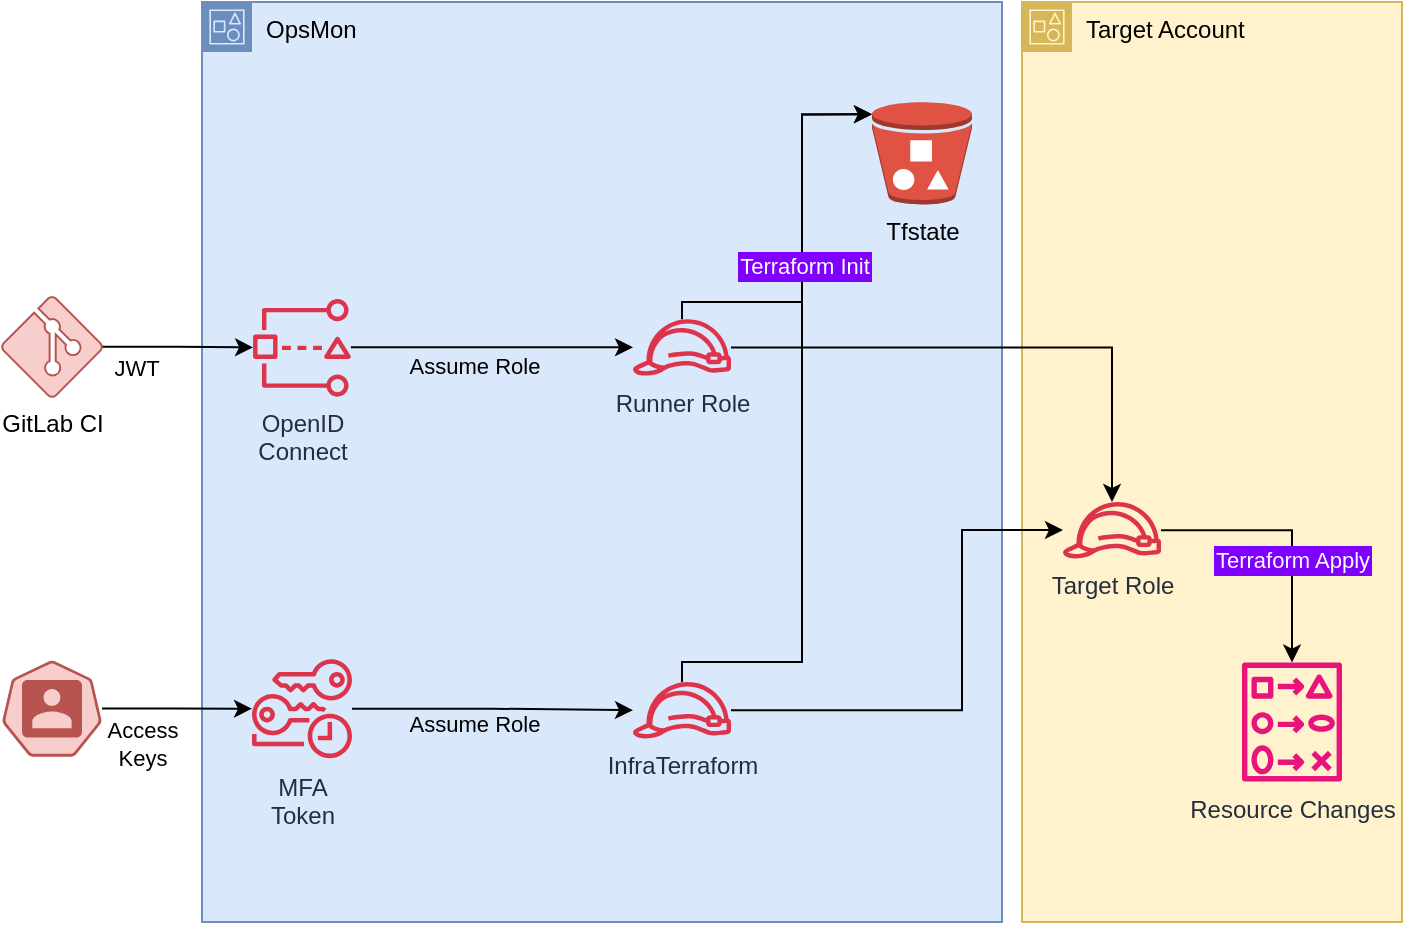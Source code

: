 <mxfile version="21.7.5" type="device" pages="3">
  <diagram name="all" id="IkguYgr2icnWj7yTudxD">
    <mxGraphModel dx="1434" dy="854" grid="1" gridSize="10" guides="1" tooltips="1" connect="1" arrows="1" fold="1" page="1" pageScale="1" pageWidth="850" pageHeight="1100" math="0" shadow="0">
      <root>
        <mxCell id="0" />
        <mxCell id="1" parent="0" />
        <mxCell id="JAhL-_oYKMXNqXcBaCj1-3" value="OpsMon" style="points=[[0,0],[0.25,0],[0.5,0],[0.75,0],[1,0],[1,0.25],[1,0.5],[1,0.75],[1,1],[0.75,1],[0.5,1],[0.25,1],[0,1],[0,0.75],[0,0.5],[0,0.25]];outlineConnect=0;html=1;whiteSpace=wrap;fontSize=12;fontStyle=0;container=1;pointerEvents=0;collapsible=0;recursiveResize=0;shape=mxgraph.aws4.group;grIcon=mxgraph.aws4.group_account;strokeColor=#6c8ebf;fillColor=#dae8fc;verticalAlign=top;align=left;spacingLeft=30;dashed=0;labelBackgroundColor=none;" parent="1" vertex="1">
          <mxGeometry x="110" y="30" width="400" height="460" as="geometry" />
        </mxCell>
        <mxCell id="JAhL-_oYKMXNqXcBaCj1-4" value="OpenID &lt;br&gt;Connect" style="sketch=0;outlineConnect=0;fontColor=#232F3E;gradientColor=none;fillColor=#DD344C;strokeColor=none;dashed=0;verticalLabelPosition=bottom;verticalAlign=top;align=center;html=1;fontSize=12;fontStyle=0;aspect=fixed;pointerEvents=1;shape=mxgraph.aws4.access_analyzer;labelBackgroundColor=none;" parent="JAhL-_oYKMXNqXcBaCj1-3" vertex="1">
          <mxGeometry x="25" y="148" width="50" height="49.36" as="geometry" />
        </mxCell>
        <mxCell id="JAhL-_oYKMXNqXcBaCj1-19" value="Runner Role" style="sketch=0;outlineConnect=0;fontColor=#232F3E;gradientColor=none;fillColor=#DD344C;strokeColor=none;dashed=0;verticalLabelPosition=bottom;verticalAlign=top;align=center;html=1;fontSize=12;fontStyle=0;aspect=fixed;pointerEvents=1;shape=mxgraph.aws4.role;labelBackgroundColor=none;" parent="JAhL-_oYKMXNqXcBaCj1-3" vertex="1">
          <mxGeometry x="215" y="158.58" width="50" height="28.21" as="geometry" />
        </mxCell>
        <mxCell id="THyelt29D7TjfC56ru4M-6" value="InfraTerraform" style="sketch=0;outlineConnect=0;fontColor=#232F3E;gradientColor=none;fillColor=#DD344C;strokeColor=none;dashed=0;verticalLabelPosition=bottom;verticalAlign=top;align=center;html=1;fontSize=12;fontStyle=0;aspect=fixed;pointerEvents=1;shape=mxgraph.aws4.role;labelBackgroundColor=none;" parent="JAhL-_oYKMXNqXcBaCj1-3" vertex="1">
          <mxGeometry x="215" y="340" width="50" height="28.21" as="geometry" />
        </mxCell>
        <mxCell id="THyelt29D7TjfC56ru4M-4" value="MFA&lt;br&gt;Token" style="sketch=0;outlineConnect=0;fontColor=#232F3E;gradientColor=none;fillColor=#DD344C;strokeColor=none;dashed=0;verticalLabelPosition=bottom;verticalAlign=top;align=center;html=1;fontSize=12;fontStyle=0;aspect=fixed;pointerEvents=1;shape=mxgraph.aws4.temporary_security_credential;labelBackgroundColor=none;" parent="JAhL-_oYKMXNqXcBaCj1-3" vertex="1">
          <mxGeometry x="25" y="328" width="50" height="50.65" as="geometry" />
        </mxCell>
        <mxCell id="JAhL-_oYKMXNqXcBaCj1-16" value="Tfstate" style="outlineConnect=0;dashed=0;verticalLabelPosition=bottom;verticalAlign=top;align=center;shape=mxgraph.aws3.bucket_with_objects;fillColor=#E05243;gradientColor=none;labelBackgroundColor=none;html=1;labelBorderColor=none;aspect=fixed;" parent="JAhL-_oYKMXNqXcBaCj1-3" vertex="1">
          <mxGeometry x="335" y="50" width="50" height="51.25" as="geometry" />
        </mxCell>
        <mxCell id="JAhL-_oYKMXNqXcBaCj1-20" style="edgeStyle=orthogonalEdgeStyle;rounded=0;orthogonalLoop=1;jettySize=auto;html=1;labelBackgroundColor=none;" parent="JAhL-_oYKMXNqXcBaCj1-3" source="JAhL-_oYKMXNqXcBaCj1-4" target="JAhL-_oYKMXNqXcBaCj1-19" edge="1">
          <mxGeometry relative="1" as="geometry" />
        </mxCell>
        <mxCell id="JAhL-_oYKMXNqXcBaCj1-21" value="Assume Role" style="edgeLabel;html=1;align=center;verticalAlign=middle;resizable=0;points=[];labelBackgroundColor=none;" parent="JAhL-_oYKMXNqXcBaCj1-20" vertex="1" connectable="0">
          <mxGeometry x="0.339" y="4" relative="1" as="geometry">
            <mxPoint x="-33" y="13" as="offset" />
          </mxGeometry>
        </mxCell>
        <mxCell id="THyelt29D7TjfC56ru4M-16" style="edgeStyle=orthogonalEdgeStyle;rounded=0;orthogonalLoop=1;jettySize=auto;html=1;entryX=0;entryY=0.12;entryDx=0;entryDy=0;entryPerimeter=0;labelBackgroundColor=default;" parent="JAhL-_oYKMXNqXcBaCj1-3" source="JAhL-_oYKMXNqXcBaCj1-19" target="JAhL-_oYKMXNqXcBaCj1-16" edge="1">
          <mxGeometry relative="1" as="geometry">
            <Array as="points">
              <mxPoint x="240" y="150" />
              <mxPoint x="300" y="150" />
              <mxPoint x="300" y="56" />
            </Array>
          </mxGeometry>
        </mxCell>
        <mxCell id="THyelt29D7TjfC56ru4M-17" style="edgeStyle=orthogonalEdgeStyle;rounded=0;orthogonalLoop=1;jettySize=auto;html=1;entryX=0;entryY=0.12;entryDx=0;entryDy=0;entryPerimeter=0;labelBackgroundColor=default;" parent="JAhL-_oYKMXNqXcBaCj1-3" source="THyelt29D7TjfC56ru4M-6" target="JAhL-_oYKMXNqXcBaCj1-16" edge="1">
          <mxGeometry relative="1" as="geometry">
            <Array as="points">
              <mxPoint x="240" y="330" />
              <mxPoint x="300" y="330" />
              <mxPoint x="300" y="56" />
            </Array>
          </mxGeometry>
        </mxCell>
        <mxCell id="THyelt29D7TjfC56ru4M-20" value="Terraform Init" style="edgeLabel;html=1;align=center;verticalAlign=middle;resizable=0;points=[];labelBackgroundColor=#7F00FF;labelBorderColor=#7F00FF;fontColor=#FFFFFF;" parent="THyelt29D7TjfC56ru4M-17" vertex="1" connectable="0">
          <mxGeometry x="0.402" y="-1" relative="1" as="geometry">
            <mxPoint y="-3" as="offset" />
          </mxGeometry>
        </mxCell>
        <mxCell id="THyelt29D7TjfC56ru4M-8" style="edgeStyle=orthogonalEdgeStyle;rounded=0;orthogonalLoop=1;jettySize=auto;html=1;labelBackgroundColor=none;" parent="JAhL-_oYKMXNqXcBaCj1-3" source="THyelt29D7TjfC56ru4M-4" target="THyelt29D7TjfC56ru4M-6" edge="1">
          <mxGeometry relative="1" as="geometry" />
        </mxCell>
        <mxCell id="THyelt29D7TjfC56ru4M-14" value="Assume Role" style="edgeLabel;html=1;align=center;verticalAlign=middle;resizable=0;points=[];labelBackgroundColor=none;" parent="THyelt29D7TjfC56ru4M-8" vertex="1" connectable="0">
          <mxGeometry x="-0.257" y="-2" relative="1" as="geometry">
            <mxPoint x="8" y="5" as="offset" />
          </mxGeometry>
        </mxCell>
        <mxCell id="JAhL-_oYKMXNqXcBaCj1-9" value="Target Account" style="points=[[0,0],[0.25,0],[0.5,0],[0.75,0],[1,0],[1,0.25],[1,0.5],[1,0.75],[1,1],[0.75,1],[0.5,1],[0.25,1],[0,1],[0,0.75],[0,0.5],[0,0.25]];outlineConnect=0;html=1;whiteSpace=wrap;fontSize=12;fontStyle=0;container=1;pointerEvents=0;collapsible=0;recursiveResize=0;shape=mxgraph.aws4.group;grIcon=mxgraph.aws4.group_account;strokeColor=#d6b656;fillColor=#fff2cc;verticalAlign=top;align=left;spacingLeft=30;dashed=0;labelBackgroundColor=none;" parent="1" vertex="1">
          <mxGeometry x="520" y="30" width="190" height="460" as="geometry" />
        </mxCell>
        <mxCell id="JAhL-_oYKMXNqXcBaCj1-15" style="edgeStyle=orthogonalEdgeStyle;rounded=0;orthogonalLoop=1;jettySize=auto;html=1;labelBackgroundColor=default;" parent="JAhL-_oYKMXNqXcBaCj1-9" source="JAhL-_oYKMXNqXcBaCj1-10" target="JAhL-_oYKMXNqXcBaCj1-14" edge="1">
          <mxGeometry relative="1" as="geometry" />
        </mxCell>
        <mxCell id="JAhL-_oYKMXNqXcBaCj1-18" value="Terraform Apply" style="edgeLabel;html=1;align=center;verticalAlign=middle;resizable=0;points=[];labelBackgroundColor=#7F00FF;labelBorderColor=#7F00FF;fontColor=#FFFFFF;" parent="JAhL-_oYKMXNqXcBaCj1-15" vertex="1" connectable="0">
          <mxGeometry x="0.156" y="-2" relative="1" as="geometry">
            <mxPoint x="2" y="4" as="offset" />
          </mxGeometry>
        </mxCell>
        <mxCell id="JAhL-_oYKMXNqXcBaCj1-14" value="Resource Changes" style="sketch=0;outlineConnect=0;fontColor=#232F3E;gradientColor=none;fillColor=#E7157B;strokeColor=none;dashed=0;verticalLabelPosition=bottom;verticalAlign=top;align=center;html=1;fontSize=12;fontStyle=0;aspect=fixed;pointerEvents=1;shape=mxgraph.aws4.change_set;labelBackgroundColor=none;" parent="JAhL-_oYKMXNqXcBaCj1-9" vertex="1">
          <mxGeometry x="110" y="330" width="50" height="60" as="geometry" />
        </mxCell>
        <mxCell id="JAhL-_oYKMXNqXcBaCj1-10" value="Target Role" style="sketch=0;outlineConnect=0;fontColor=#232F3E;gradientColor=none;fillColor=#DD344C;strokeColor=none;dashed=0;verticalLabelPosition=bottom;verticalAlign=top;align=center;html=1;fontSize=12;fontStyle=0;aspect=fixed;pointerEvents=1;shape=mxgraph.aws4.role;labelBackgroundColor=none;" parent="JAhL-_oYKMXNqXcBaCj1-9" vertex="1">
          <mxGeometry x="20" y="250" width="50" height="28.21" as="geometry" />
        </mxCell>
        <mxCell id="THyelt29D7TjfC56ru4M-9" style="edgeStyle=orthogonalEdgeStyle;rounded=0;orthogonalLoop=1;jettySize=auto;html=1;labelBackgroundColor=default;strokeColor=default;" parent="1" source="THyelt29D7TjfC56ru4M-6" target="JAhL-_oYKMXNqXcBaCj1-10" edge="1">
          <mxGeometry relative="1" as="geometry">
            <Array as="points">
              <mxPoint x="490" y="384" />
              <mxPoint x="490" y="294" />
            </Array>
          </mxGeometry>
        </mxCell>
        <mxCell id="JAhL-_oYKMXNqXcBaCj1-7" style="edgeStyle=orthogonalEdgeStyle;rounded=0;orthogonalLoop=1;jettySize=auto;html=1;labelBackgroundColor=none;" parent="1" source="JAhL-_oYKMXNqXcBaCj1-2" target="JAhL-_oYKMXNqXcBaCj1-4" edge="1">
          <mxGeometry relative="1" as="geometry">
            <mxPoint x="210" y="247.5" as="targetPoint" />
          </mxGeometry>
        </mxCell>
        <mxCell id="JAhL-_oYKMXNqXcBaCj1-22" value="JWT" style="edgeLabel;align=center;verticalAlign=middle;resizable=0;points=[];labelBorderColor=none;spacingTop=21;spacing=2;spacingLeft=0;html=1;horizontal=1;labelBackgroundColor=none;" parent="JAhL-_oYKMXNqXcBaCj1-7" vertex="1" connectable="0">
          <mxGeometry x="-0.26" relative="1" as="geometry">
            <mxPoint x="-11" as="offset" />
          </mxGeometry>
        </mxCell>
        <mxCell id="JAhL-_oYKMXNqXcBaCj1-2" value="GitLab CI" style="verticalLabelPosition=bottom;html=1;verticalAlign=top;align=center;strokeColor=#b85450;fillColor=#f8cecc;shape=mxgraph.azure.git_repository;labelBackgroundColor=none;" parent="1" vertex="1">
          <mxGeometry x="10" y="177.36" width="50" height="50" as="geometry" />
        </mxCell>
        <mxCell id="THyelt29D7TjfC56ru4M-7" style="edgeStyle=orthogonalEdgeStyle;rounded=0;orthogonalLoop=1;jettySize=auto;html=1;labelBackgroundColor=none;" parent="1" source="THyelt29D7TjfC56ru4M-1" target="THyelt29D7TjfC56ru4M-4" edge="1">
          <mxGeometry relative="1" as="geometry" />
        </mxCell>
        <mxCell id="THyelt29D7TjfC56ru4M-21" value="Access&lt;br&gt;Keys" style="edgeLabel;html=1;align=center;verticalAlign=middle;resizable=0;points=[];labelBackgroundColor=none;" parent="THyelt29D7TjfC56ru4M-7" vertex="1" connectable="0">
          <mxGeometry x="-0.582" relative="1" as="geometry">
            <mxPoint x="4" y="17" as="offset" />
          </mxGeometry>
        </mxCell>
        <mxCell id="THyelt29D7TjfC56ru4M-1" value="" style="sketch=0;html=1;dashed=0;whitespace=wrap;fillColor=#f8cecc;strokeColor=#b85450;points=[[0.005,0.63,0],[0.1,0.2,0],[0.9,0.2,0],[0.5,0,0],[0.995,0.63,0],[0.72,0.99,0],[0.5,1,0],[0.28,0.99,0]];verticalLabelPosition=bottom;align=center;verticalAlign=top;shape=mxgraph.kubernetes.icon;prIcon=user;labelBackgroundColor=none;" parent="1" vertex="1">
          <mxGeometry x="10" y="359.33" width="50" height="48" as="geometry" />
        </mxCell>
        <mxCell id="THyelt29D7TjfC56ru4M-19" style="edgeStyle=orthogonalEdgeStyle;rounded=0;orthogonalLoop=1;jettySize=auto;html=1;labelBackgroundColor=default;" parent="1" source="JAhL-_oYKMXNqXcBaCj1-19" target="JAhL-_oYKMXNqXcBaCj1-10" edge="1">
          <mxGeometry relative="1" as="geometry" />
        </mxCell>
      </root>
    </mxGraphModel>
  </diagram>
  <diagram name="assume-role" id="XOSu8L8YK24p1G4HvRk4">
    <mxGraphModel dx="780" dy="512" grid="1" gridSize="10" guides="1" tooltips="1" connect="1" arrows="1" fold="1" page="1" pageScale="1" pageWidth="850" pageHeight="1100" math="0" shadow="0">
      <root>
        <mxCell id="PpsXkuYuQDZINH-6zSad-0" />
        <mxCell id="PpsXkuYuQDZINH-6zSad-1" parent="PpsXkuYuQDZINH-6zSad-0" />
        <mxCell id="PpsXkuYuQDZINH-6zSad-5" value="OpsMon" style="points=[[0,0],[0.25,0],[0.5,0],[0.75,0],[1,0],[1,0.25],[1,0.5],[1,0.75],[1,1],[0.75,1],[0.5,1],[0.25,1],[0,1],[0,0.75],[0,0.5],[0,0.25]];outlineConnect=0;gradientColor=none;html=1;whiteSpace=wrap;fontSize=12;fontStyle=0;container=1;pointerEvents=0;collapsible=0;recursiveResize=0;shape=mxgraph.aws4.group;grIcon=mxgraph.aws4.group_account;strokeColor=#CD2264;fillColor=none;verticalAlign=top;align=left;spacingLeft=30;fontColor=#CD2264;dashed=0;" parent="PpsXkuYuQDZINH-6zSad-1" vertex="1">
          <mxGeometry x="170" y="30" width="360" height="380" as="geometry" />
        </mxCell>
        <mxCell id="PpsXkuYuQDZINH-6zSad-6" style="edgeStyle=orthogonalEdgeStyle;rounded=0;orthogonalLoop=1;jettySize=auto;html=1;exitX=0;exitY=0.75;exitDx=0;exitDy=0;exitPerimeter=0;" parent="PpsXkuYuQDZINH-6zSad-5" source="PpsXkuYuQDZINH-6zSad-10" target="PpsXkuYuQDZINH-6zSad-13" edge="1">
          <mxGeometry relative="1" as="geometry" />
        </mxCell>
        <mxCell id="PpsXkuYuQDZINH-6zSad-7" value="GitLab Token" style="edgeLabel;html=1;align=center;verticalAlign=middle;resizable=0;points=[];" parent="PpsXkuYuQDZINH-6zSad-6" vertex="1" connectable="0">
          <mxGeometry x="-0.118" relative="1" as="geometry">
            <mxPoint y="58" as="offset" />
          </mxGeometry>
        </mxCell>
        <mxCell id="PpsXkuYuQDZINH-6zSad-10" value="Runner" style="sketch=0;points=[[0,0,0],[0.25,0,0],[0.5,0,0],[0.75,0,0],[1,0,0],[0,1,0],[0.25,1,0],[0.5,1,0],[0.75,1,0],[1,1,0],[0,0.25,0],[0,0.5,0],[0,0.75,0],[1,0.25,0],[1,0.5,0],[1,0.75,0]];outlineConnect=0;fontColor=#232F3E;fillColor=#ED7100;strokeColor=#ffffff;dashed=0;verticalLabelPosition=bottom;verticalAlign=top;align=center;html=1;fontSize=12;fontStyle=0;aspect=fixed;shape=mxgraph.aws4.resourceIcon;resIcon=mxgraph.aws4.eks;labelBackgroundColor=default;labelBorderColor=none;whiteSpace=wrap;" parent="PpsXkuYuQDZINH-6zSad-5" vertex="1">
          <mxGeometry x="150" y="60" width="78" height="78" as="geometry" />
        </mxCell>
        <mxCell id="PpsXkuYuQDZINH-6zSad-11" style="edgeStyle=orthogonalEdgeStyle;rounded=0;orthogonalLoop=1;jettySize=auto;html=1;" parent="PpsXkuYuQDZINH-6zSad-5" source="PpsXkuYuQDZINH-6zSad-13" target="PpsXkuYuQDZINH-6zSad-16" edge="1">
          <mxGeometry relative="1" as="geometry" />
        </mxCell>
        <mxCell id="PpsXkuYuQDZINH-6zSad-12" value="Assume Role" style="edgeLabel;html=1;align=center;verticalAlign=middle;resizable=0;points=[];" parent="PpsXkuYuQDZINH-6zSad-11" vertex="1" connectable="0">
          <mxGeometry x="0.339" y="4" relative="1" as="geometry">
            <mxPoint x="-33" y="13" as="offset" />
          </mxGeometry>
        </mxCell>
        <mxCell id="PpsXkuYuQDZINH-6zSad-13" value="OpenID Connect" style="sketch=0;outlineConnect=0;fontColor=#232F3E;gradientColor=none;fillColor=#DD344C;strokeColor=none;dashed=0;verticalLabelPosition=bottom;verticalAlign=top;align=center;html=1;fontSize=12;fontStyle=0;aspect=fixed;pointerEvents=1;shape=mxgraph.aws4.access_analyzer;labelBackgroundColor=default;" parent="PpsXkuYuQDZINH-6zSad-5" vertex="1">
          <mxGeometry x="30" y="253" width="78" height="77" as="geometry" />
        </mxCell>
        <mxCell id="PpsXkuYuQDZINH-6zSad-15" style="edgeStyle=orthogonalEdgeStyle;rounded=0;orthogonalLoop=1;jettySize=auto;html=1;entryX=1;entryY=0.75;entryDx=0;entryDy=0;entryPerimeter=0;jumpStyle=none;strokeColor=default;" parent="PpsXkuYuQDZINH-6zSad-5" source="PpsXkuYuQDZINH-6zSad-16" target="PpsXkuYuQDZINH-6zSad-10" edge="1">
          <mxGeometry relative="1" as="geometry">
            <Array as="points">
              <mxPoint x="300" y="119" />
            </Array>
          </mxGeometry>
        </mxCell>
        <mxCell id="PpsXkuYuQDZINH-6zSad-16" value="Runner Role" style="sketch=0;outlineConnect=0;fontColor=#232F3E;gradientColor=none;fillColor=#DD344C;strokeColor=none;dashed=0;verticalLabelPosition=bottom;verticalAlign=top;align=center;html=1;fontSize=12;fontStyle=0;aspect=fixed;pointerEvents=1;shape=mxgraph.aws4.role;labelBackgroundColor=default;" parent="PpsXkuYuQDZINH-6zSad-5" vertex="1">
          <mxGeometry x="250" y="269.5" width="78" height="44" as="geometry" />
        </mxCell>
        <mxCell id="PpsXkuYuQDZINH-6zSad-17" value="&lt;font style=&quot;font-size: 21px;&quot;&gt;2&lt;/font&gt;" style="ellipse;whiteSpace=wrap;html=1;aspect=fixed;fontSize=16;strokeColor=default;" parent="PpsXkuYuQDZINH-6zSad-5" vertex="1">
          <mxGeometry x="174" y="201.5" width="30" height="30" as="geometry" />
        </mxCell>
      </root>
    </mxGraphModel>
  </diagram>
  <diagram name="target-role" id="iNkr3LZw5AZp2OjK1eJN">
    <mxGraphModel dx="780" dy="512" grid="1" gridSize="10" guides="1" tooltips="1" connect="1" arrows="1" fold="1" page="1" pageScale="1" pageWidth="850" pageHeight="1100" math="0" shadow="0">
      <root>
        <mxCell id="wRtOmsiwigjaYgXcfDtI-0" />
        <mxCell id="wRtOmsiwigjaYgXcfDtI-1" parent="wRtOmsiwigjaYgXcfDtI-0" />
        <mxCell id="wRtOmsiwigjaYgXcfDtI-5" value="OpsMon" style="points=[[0,0],[0.25,0],[0.5,0],[0.75,0],[1,0],[1,0.25],[1,0.5],[1,0.75],[1,1],[0.75,1],[0.5,1],[0.25,1],[0,1],[0,0.75],[0,0.5],[0,0.25]];outlineConnect=0;gradientColor=none;html=1;whiteSpace=wrap;fontSize=12;fontStyle=0;container=1;pointerEvents=0;collapsible=0;recursiveResize=0;shape=mxgraph.aws4.group;grIcon=mxgraph.aws4.group_account;strokeColor=#CD2264;fillColor=none;verticalAlign=top;align=left;spacingLeft=30;fontColor=#CD2264;dashed=0;" vertex="1" parent="wRtOmsiwigjaYgXcfDtI-1">
          <mxGeometry x="170" y="30" width="200" height="210" as="geometry" />
        </mxCell>
        <mxCell id="wRtOmsiwigjaYgXcfDtI-10" value="Runner" style="sketch=0;points=[[0,0,0],[0.25,0,0],[0.5,0,0],[0.75,0,0],[1,0,0],[0,1,0],[0.25,1,0],[0.5,1,0],[0.75,1,0],[1,1,0],[0,0.25,0],[0,0.5,0],[0,0.75,0],[1,0.25,0],[1,0.5,0],[1,0.75,0]];outlineConnect=0;fontColor=#232F3E;fillColor=#ED7100;strokeColor=#ffffff;dashed=0;verticalLabelPosition=bottom;verticalAlign=top;align=center;html=1;fontSize=12;fontStyle=0;aspect=fixed;shape=mxgraph.aws4.resourceIcon;resIcon=mxgraph.aws4.eks;labelBackgroundColor=default;labelBorderColor=none;whiteSpace=wrap;" vertex="1" parent="wRtOmsiwigjaYgXcfDtI-5">
          <mxGeometry x="30" y="81" width="78" height="78" as="geometry" />
        </mxCell>
        <mxCell id="wRtOmsiwigjaYgXcfDtI-19" value="&lt;font style=&quot;font-size: 21px;&quot;&gt;4&lt;/font&gt;" style="ellipse;whiteSpace=wrap;html=1;aspect=fixed;fontSize=16;strokeColor=default;" vertex="1" parent="wRtOmsiwigjaYgXcfDtI-5">
          <mxGeometry x="150" y="51" width="30" height="30" as="geometry" />
        </mxCell>
        <mxCell id="wRtOmsiwigjaYgXcfDtI-20" value="Target Account" style="points=[[0,0],[0.25,0],[0.5,0],[0.75,0],[1,0],[1,0.25],[1,0.5],[1,0.75],[1,1],[0.75,1],[0.5,1],[0.25,1],[0,1],[0,0.75],[0,0.5],[0,0.25]];outlineConnect=0;gradientColor=none;html=1;whiteSpace=wrap;fontSize=12;fontStyle=0;container=1;pointerEvents=0;collapsible=0;recursiveResize=0;shape=mxgraph.aws4.group;grIcon=mxgraph.aws4.group_account;strokeColor=#CD2264;fillColor=none;verticalAlign=top;align=left;spacingLeft=30;fontColor=#CD2264;dashed=0;" vertex="1" parent="wRtOmsiwigjaYgXcfDtI-1">
          <mxGeometry x="420" y="30" width="200" height="210" as="geometry" />
        </mxCell>
        <mxCell id="wRtOmsiwigjaYgXcfDtI-23" value="Target Role" style="sketch=0;outlineConnect=0;fontColor=#232F3E;gradientColor=none;fillColor=#DD344C;strokeColor=none;dashed=0;verticalLabelPosition=bottom;verticalAlign=top;align=center;html=1;fontSize=12;fontStyle=0;aspect=fixed;pointerEvents=1;shape=mxgraph.aws4.role;labelBackgroundColor=default;" vertex="1" parent="wRtOmsiwigjaYgXcfDtI-20">
          <mxGeometry x="61" y="78" width="78" height="44" as="geometry" />
        </mxCell>
        <mxCell id="wRtOmsiwigjaYgXcfDtI-26" style="edgeStyle=orthogonalEdgeStyle;rounded=0;orthogonalLoop=1;jettySize=auto;html=1;exitX=1;exitY=0.25;exitDx=0;exitDy=0;exitPerimeter=0;" edge="1" parent="wRtOmsiwigjaYgXcfDtI-1" source="wRtOmsiwigjaYgXcfDtI-10" target="wRtOmsiwigjaYgXcfDtI-23">
          <mxGeometry relative="1" as="geometry" />
        </mxCell>
        <mxCell id="wRtOmsiwigjaYgXcfDtI-27" value="Assume Target Role" style="edgeLabel;html=1;align=center;verticalAlign=middle;resizable=0;points=[];" vertex="1" connectable="0" parent="wRtOmsiwigjaYgXcfDtI-26">
          <mxGeometry x="0.106" y="1" relative="1" as="geometry">
            <mxPoint y="-8" as="offset" />
          </mxGeometry>
        </mxCell>
      </root>
    </mxGraphModel>
  </diagram>
</mxfile>

